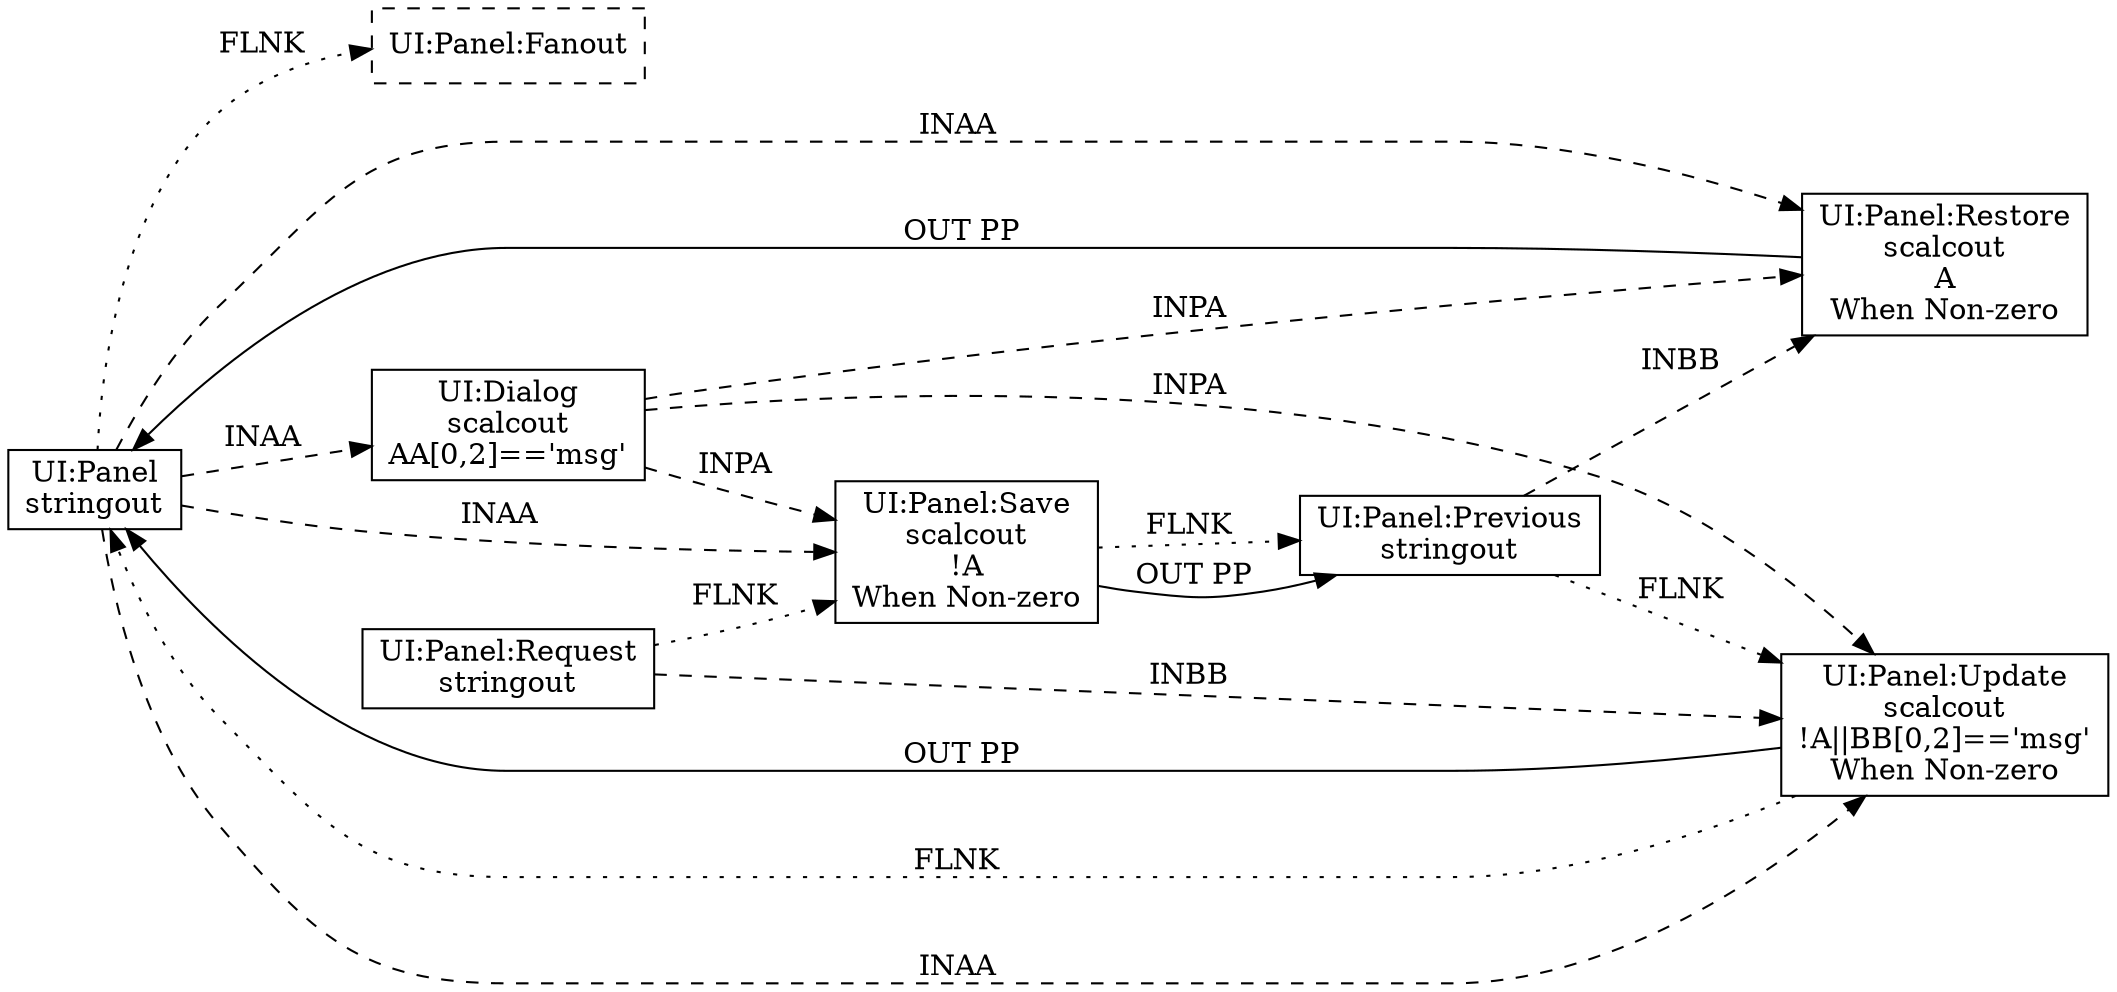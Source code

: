 digraph ui_panel {
  rankdir=LR;

  "UI:Panel" [ shape=box, label="UI:Panel\nstringout" ]
  "UI:Panel" -> "UI:Panel:Fanout" [ label="FLNK  ", style="dotted" ]
  "UI:Dialog" [ shape=box, label="UI:Dialog\nscalcout\nAA[0,2]=='msg'" ]
  "UI:Panel" -> "UI:Dialog" [ label="INAA  ", style="dashed" ]
  "UI:Panel:Request" [ shape=box, label="UI:Panel:Request\nstringout" ]
  "UI:Panel:Request" -> "UI:Panel:Save" [ label="FLNK  ", style="dotted" ]
  "UI:Panel:Save" [ shape=box, label="UI:Panel:Save\nscalcout\n!A\nWhen Non-zero" ]
  "UI:Panel:Save" -> "UI:Panel:Previous" [ label="OUT PP ", style="solid" ]
  "UI:Dialog" -> "UI:Panel:Save" [ label="INPA  ", style="dashed" ]
  "UI:Panel:Save" -> "UI:Panel:Previous" [ label="FLNK  ", style="dotted" ]
  "UI:Panel" -> "UI:Panel:Save" [ label="INAA  ", style="dashed" ]
  "UI:Panel:Previous" [ shape=box, label="UI:Panel:Previous\nstringout" ]
  "UI:Panel:Previous" -> "UI:Panel:Update" [ label="FLNK  ", style="dotted" ]
  "UI:Panel:Update" [ shape=box, label="UI:Panel:Update\nscalcout\n!A||BB[0,2]=='msg'\nWhen Non-zero" ]
  "UI:Panel:Request" -> "UI:Panel:Update" [ label="INBB  ", style="dashed" ]
  "UI:Panel:Update" -> "UI:Panel" [ label="OUT PP ", style="solid" ]
  "UI:Dialog" -> "UI:Panel:Update" [ label="INPA  ", style="dashed" ]
  "UI:Panel:Update" -> "UI:Panel" [ label="FLNK  ", style="dotted" ]
  "UI:Panel" -> "UI:Panel:Update" [ label="INAA  ", style="dashed" ]
  "UI:Panel:Restore" [ shape=box, label="UI:Panel:Restore\nscalcout\nA\nWhen Non-zero" ]
  "UI:Panel:Previous" -> "UI:Panel:Restore" [ label="INBB  ", style="dashed" ]
  "UI:Panel:Restore" -> "UI:Panel" [ label="OUT PP ", style="solid" ]
  "UI:Dialog" -> "UI:Panel:Restore" [ label="INPA  ", style="dashed" ]
  "UI:Panel" -> "UI:Panel:Restore" [ label="INAA  ", style="dashed" ]
  "UI:Panel:Fanout" [ shape=box, style=dashed ]

}
